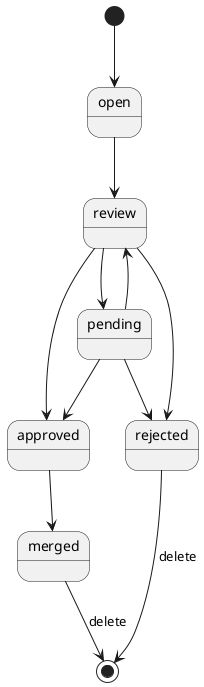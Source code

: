 @startuml Review States
' 'open', 'review', 'pending', 'approved', 'rejected', 'merged'
[*] --> open
open --> review
review --> pending
review --> approved
review --> rejected
pending --> review
pending --> approved
pending --> rejected
approved --> merged

merged --> [*] : delete
rejected --> [*] : delete
@enduml